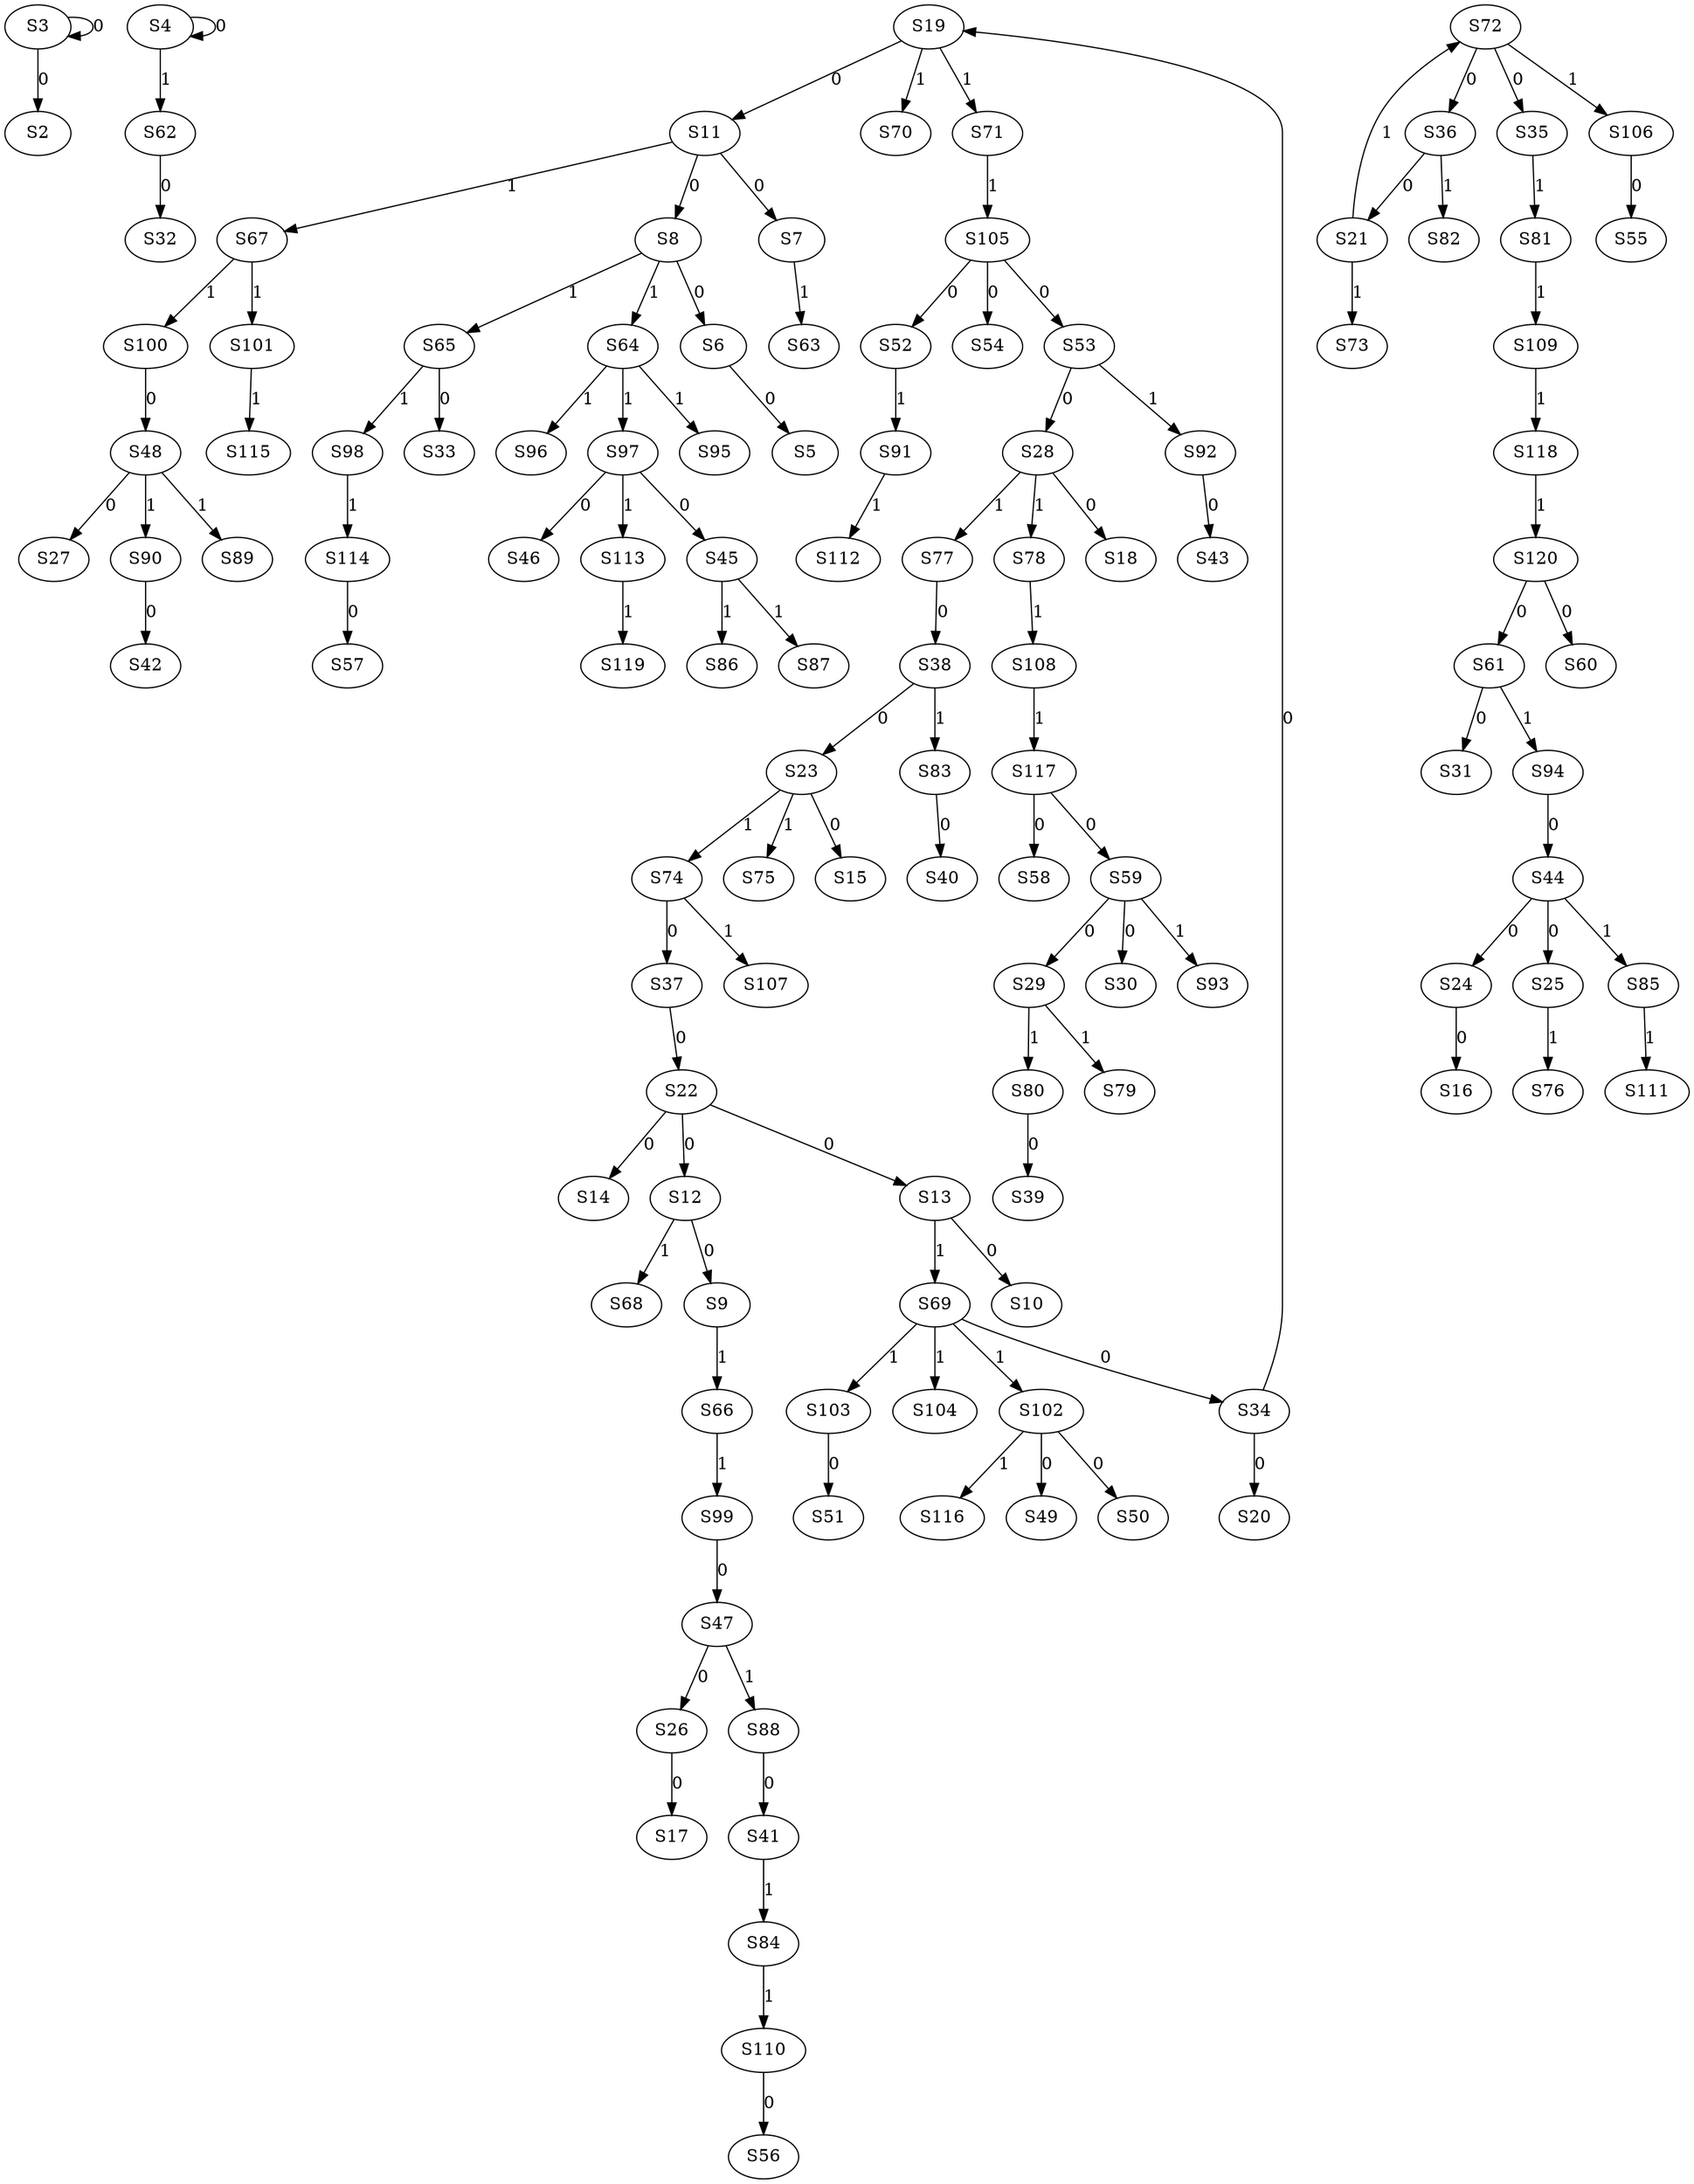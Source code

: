 strict digraph {
	S3 -> S2 [ label = 0 ];
	S3 -> S3 [ label = 0 ];
	S4 -> S4 [ label = 0 ];
	S6 -> S5 [ label = 0 ];
	S8 -> S6 [ label = 0 ];
	S11 -> S7 [ label = 0 ];
	S11 -> S8 [ label = 0 ];
	S12 -> S9 [ label = 0 ];
	S13 -> S10 [ label = 0 ];
	S19 -> S11 [ label = 0 ];
	S22 -> S12 [ label = 0 ];
	S22 -> S13 [ label = 0 ];
	S22 -> S14 [ label = 0 ];
	S23 -> S15 [ label = 0 ];
	S24 -> S16 [ label = 0 ];
	S26 -> S17 [ label = 0 ];
	S28 -> S18 [ label = 0 ];
	S34 -> S19 [ label = 0 ];
	S34 -> S20 [ label = 0 ];
	S36 -> S21 [ label = 0 ];
	S37 -> S22 [ label = 0 ];
	S38 -> S23 [ label = 0 ];
	S44 -> S24 [ label = 0 ];
	S44 -> S25 [ label = 0 ];
	S47 -> S26 [ label = 0 ];
	S48 -> S27 [ label = 0 ];
	S53 -> S28 [ label = 0 ];
	S59 -> S29 [ label = 0 ];
	S59 -> S30 [ label = 0 ];
	S61 -> S31 [ label = 0 ];
	S62 -> S32 [ label = 0 ];
	S65 -> S33 [ label = 0 ];
	S69 -> S34 [ label = 0 ];
	S72 -> S35 [ label = 0 ];
	S72 -> S36 [ label = 0 ];
	S74 -> S37 [ label = 0 ];
	S77 -> S38 [ label = 0 ];
	S80 -> S39 [ label = 0 ];
	S83 -> S40 [ label = 0 ];
	S88 -> S41 [ label = 0 ];
	S90 -> S42 [ label = 0 ];
	S92 -> S43 [ label = 0 ];
	S94 -> S44 [ label = 0 ];
	S97 -> S45 [ label = 0 ];
	S97 -> S46 [ label = 0 ];
	S99 -> S47 [ label = 0 ];
	S100 -> S48 [ label = 0 ];
	S102 -> S49 [ label = 0 ];
	S102 -> S50 [ label = 0 ];
	S103 -> S51 [ label = 0 ];
	S105 -> S52 [ label = 0 ];
	S105 -> S53 [ label = 0 ];
	S105 -> S54 [ label = 0 ];
	S106 -> S55 [ label = 0 ];
	S110 -> S56 [ label = 0 ];
	S114 -> S57 [ label = 0 ];
	S117 -> S58 [ label = 0 ];
	S117 -> S59 [ label = 0 ];
	S120 -> S60 [ label = 0 ];
	S120 -> S61 [ label = 0 ];
	S4 -> S62 [ label = 1 ];
	S7 -> S63 [ label = 1 ];
	S8 -> S64 [ label = 1 ];
	S8 -> S65 [ label = 1 ];
	S9 -> S66 [ label = 1 ];
	S11 -> S67 [ label = 1 ];
	S12 -> S68 [ label = 1 ];
	S13 -> S69 [ label = 1 ];
	S19 -> S70 [ label = 1 ];
	S19 -> S71 [ label = 1 ];
	S21 -> S72 [ label = 1 ];
	S21 -> S73 [ label = 1 ];
	S23 -> S74 [ label = 1 ];
	S23 -> S75 [ label = 1 ];
	S25 -> S76 [ label = 1 ];
	S28 -> S77 [ label = 1 ];
	S28 -> S78 [ label = 1 ];
	S29 -> S79 [ label = 1 ];
	S29 -> S80 [ label = 1 ];
	S35 -> S81 [ label = 1 ];
	S36 -> S82 [ label = 1 ];
	S38 -> S83 [ label = 1 ];
	S41 -> S84 [ label = 1 ];
	S44 -> S85 [ label = 1 ];
	S45 -> S86 [ label = 1 ];
	S45 -> S87 [ label = 1 ];
	S47 -> S88 [ label = 1 ];
	S48 -> S89 [ label = 1 ];
	S48 -> S90 [ label = 1 ];
	S52 -> S91 [ label = 1 ];
	S53 -> S92 [ label = 1 ];
	S59 -> S93 [ label = 1 ];
	S61 -> S94 [ label = 1 ];
	S64 -> S95 [ label = 1 ];
	S64 -> S96 [ label = 1 ];
	S64 -> S97 [ label = 1 ];
	S65 -> S98 [ label = 1 ];
	S66 -> S99 [ label = 1 ];
	S67 -> S100 [ label = 1 ];
	S67 -> S101 [ label = 1 ];
	S69 -> S102 [ label = 1 ];
	S69 -> S103 [ label = 1 ];
	S69 -> S104 [ label = 1 ];
	S71 -> S105 [ label = 1 ];
	S72 -> S106 [ label = 1 ];
	S74 -> S107 [ label = 1 ];
	S78 -> S108 [ label = 1 ];
	S81 -> S109 [ label = 1 ];
	S84 -> S110 [ label = 1 ];
	S85 -> S111 [ label = 1 ];
	S91 -> S112 [ label = 1 ];
	S97 -> S113 [ label = 1 ];
	S98 -> S114 [ label = 1 ];
	S101 -> S115 [ label = 1 ];
	S102 -> S116 [ label = 1 ];
	S108 -> S117 [ label = 1 ];
	S109 -> S118 [ label = 1 ];
	S113 -> S119 [ label = 1 ];
	S118 -> S120 [ label = 1 ];
}